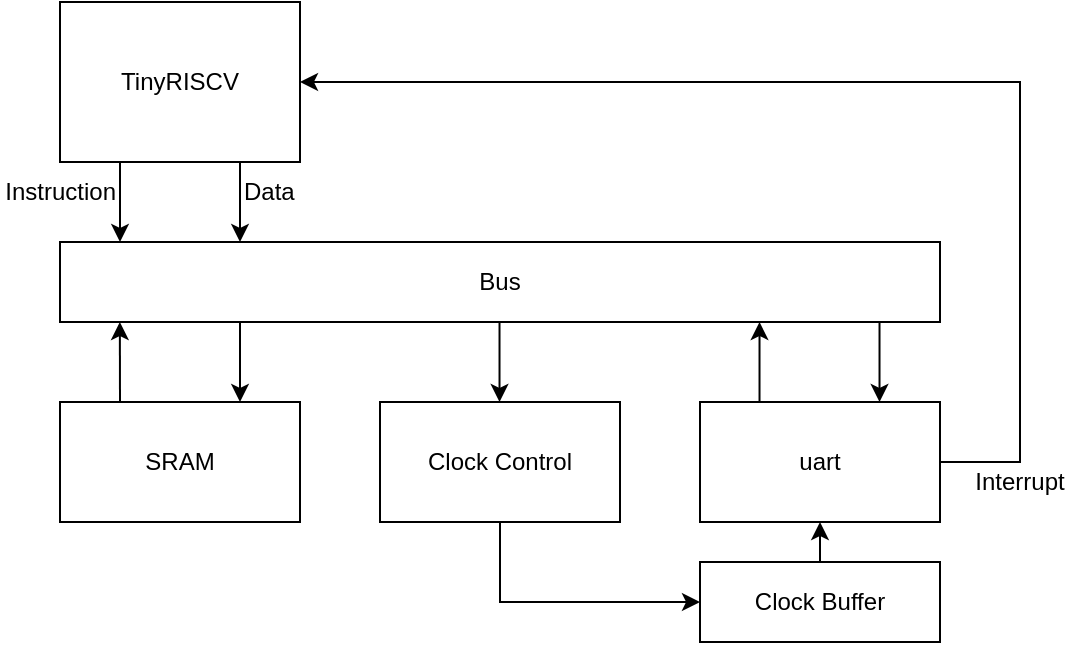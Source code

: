 <mxfile version="24.7.17">
  <diagram name="第 1 页" id="7Xnvt9XrBZrW6ZtjaX16">
    <mxGraphModel dx="842" dy="523" grid="1" gridSize="10" guides="1" tooltips="1" connect="1" arrows="1" fold="1" page="1" pageScale="1" pageWidth="827" pageHeight="1169" math="0" shadow="0">
      <root>
        <mxCell id="0" />
        <mxCell id="1" parent="0" />
        <mxCell id="SJYyNWCo_oJlkGkPaO6x-1" value="TinyRISCV" style="rounded=0;whiteSpace=wrap;html=1;" vertex="1" parent="1">
          <mxGeometry x="160" y="120" width="120" height="80" as="geometry" />
        </mxCell>
        <mxCell id="SJYyNWCo_oJlkGkPaO6x-2" value="" style="endArrow=classic;html=1;rounded=0;exitX=0.25;exitY=1;exitDx=0;exitDy=0;" edge="1" parent="1" source="SJYyNWCo_oJlkGkPaO6x-1">
          <mxGeometry width="50" height="50" relative="1" as="geometry">
            <mxPoint x="160" y="270" as="sourcePoint" />
            <mxPoint x="190" y="240" as="targetPoint" />
          </mxGeometry>
        </mxCell>
        <mxCell id="SJYyNWCo_oJlkGkPaO6x-3" value="" style="endArrow=classic;html=1;rounded=0;exitX=0.75;exitY=1;exitDx=0;exitDy=0;" edge="1" parent="1" source="SJYyNWCo_oJlkGkPaO6x-1">
          <mxGeometry width="50" height="50" relative="1" as="geometry">
            <mxPoint x="200" y="210" as="sourcePoint" />
            <mxPoint x="250" y="240" as="targetPoint" />
          </mxGeometry>
        </mxCell>
        <mxCell id="SJYyNWCo_oJlkGkPaO6x-4" value="Instruction" style="text;html=1;align=right;verticalAlign=middle;whiteSpace=wrap;rounded=0;" vertex="1" parent="1">
          <mxGeometry x="130" y="200" width="60" height="30" as="geometry" />
        </mxCell>
        <mxCell id="SJYyNWCo_oJlkGkPaO6x-5" value="Data" style="text;html=1;align=left;verticalAlign=middle;whiteSpace=wrap;rounded=0;" vertex="1" parent="1">
          <mxGeometry x="250" y="200" width="60" height="30" as="geometry" />
        </mxCell>
        <mxCell id="SJYyNWCo_oJlkGkPaO6x-6" value="Bus" style="rounded=0;whiteSpace=wrap;html=1;" vertex="1" parent="1">
          <mxGeometry x="160" y="240" width="440" height="40" as="geometry" />
        </mxCell>
        <mxCell id="SJYyNWCo_oJlkGkPaO6x-7" value="SRAM" style="rounded=0;whiteSpace=wrap;html=1;" vertex="1" parent="1">
          <mxGeometry x="160" y="320" width="120" height="60" as="geometry" />
        </mxCell>
        <mxCell id="SJYyNWCo_oJlkGkPaO6x-8" value="Clock Control" style="rounded=0;whiteSpace=wrap;html=1;" vertex="1" parent="1">
          <mxGeometry x="320" y="320" width="120" height="60" as="geometry" />
        </mxCell>
        <mxCell id="SJYyNWCo_oJlkGkPaO6x-9" value="uart" style="rounded=0;whiteSpace=wrap;html=1;" vertex="1" parent="1">
          <mxGeometry x="480" y="320" width="120" height="60" as="geometry" />
        </mxCell>
        <mxCell id="SJYyNWCo_oJlkGkPaO6x-10" value="" style="endArrow=classic;html=1;rounded=0;exitX=0.25;exitY=0;exitDx=0;exitDy=0;entryX=0.068;entryY=1;entryDx=0;entryDy=0;entryPerimeter=0;" edge="1" parent="1" source="SJYyNWCo_oJlkGkPaO6x-7" target="SJYyNWCo_oJlkGkPaO6x-6">
          <mxGeometry width="50" height="50" relative="1" as="geometry">
            <mxPoint x="130" y="350" as="sourcePoint" />
            <mxPoint x="190" y="290" as="targetPoint" />
          </mxGeometry>
        </mxCell>
        <mxCell id="SJYyNWCo_oJlkGkPaO6x-11" value="" style="endArrow=classic;html=1;rounded=0;exitX=0.25;exitY=0;exitDx=0;exitDy=0;entryX=0.068;entryY=1;entryDx=0;entryDy=0;entryPerimeter=0;" edge="1" parent="1">
          <mxGeometry width="50" height="50" relative="1" as="geometry">
            <mxPoint x="379.76" y="280" as="sourcePoint" />
            <mxPoint x="379.76" y="320" as="targetPoint" />
          </mxGeometry>
        </mxCell>
        <mxCell id="SJYyNWCo_oJlkGkPaO6x-12" value="" style="endArrow=classic;html=1;rounded=0;exitX=0.25;exitY=0;exitDx=0;exitDy=0;entryX=0.068;entryY=1;entryDx=0;entryDy=0;entryPerimeter=0;" edge="1" parent="1">
          <mxGeometry width="50" height="50" relative="1" as="geometry">
            <mxPoint x="250" y="280" as="sourcePoint" />
            <mxPoint x="250" y="320" as="targetPoint" />
          </mxGeometry>
        </mxCell>
        <mxCell id="SJYyNWCo_oJlkGkPaO6x-13" value="" style="endArrow=classic;html=1;rounded=0;exitX=0.25;exitY=0;exitDx=0;exitDy=0;entryX=0.068;entryY=1;entryDx=0;entryDy=0;entryPerimeter=0;" edge="1" parent="1">
          <mxGeometry width="50" height="50" relative="1" as="geometry">
            <mxPoint x="509.76" y="320" as="sourcePoint" />
            <mxPoint x="509.76" y="280" as="targetPoint" />
          </mxGeometry>
        </mxCell>
        <mxCell id="SJYyNWCo_oJlkGkPaO6x-14" value="" style="endArrow=classic;html=1;rounded=0;exitX=0.25;exitY=0;exitDx=0;exitDy=0;entryX=0.068;entryY=1;entryDx=0;entryDy=0;entryPerimeter=0;" edge="1" parent="1">
          <mxGeometry width="50" height="50" relative="1" as="geometry">
            <mxPoint x="569.76" y="280" as="sourcePoint" />
            <mxPoint x="569.76" y="320" as="targetPoint" />
          </mxGeometry>
        </mxCell>
        <mxCell id="SJYyNWCo_oJlkGkPaO6x-16" value="" style="endArrow=classic;html=1;rounded=0;exitX=1;exitY=0.5;exitDx=0;exitDy=0;entryX=1;entryY=0.5;entryDx=0;entryDy=0;" edge="1" parent="1" source="SJYyNWCo_oJlkGkPaO6x-9" target="SJYyNWCo_oJlkGkPaO6x-1">
          <mxGeometry width="50" height="50" relative="1" as="geometry">
            <mxPoint x="630" y="330" as="sourcePoint" />
            <mxPoint x="680" y="280" as="targetPoint" />
            <Array as="points">
              <mxPoint x="640" y="350" />
              <mxPoint x="640" y="160" />
            </Array>
          </mxGeometry>
        </mxCell>
        <mxCell id="SJYyNWCo_oJlkGkPaO6x-17" value="Interrupt" style="text;html=1;align=center;verticalAlign=middle;whiteSpace=wrap;rounded=0;" vertex="1" parent="1">
          <mxGeometry x="610" y="350" width="60" height="20" as="geometry" />
        </mxCell>
        <mxCell id="SJYyNWCo_oJlkGkPaO6x-19" value="Clock Buffer" style="rounded=0;whiteSpace=wrap;html=1;" vertex="1" parent="1">
          <mxGeometry x="480" y="400" width="120" height="40" as="geometry" />
        </mxCell>
        <mxCell id="SJYyNWCo_oJlkGkPaO6x-20" value="" style="endArrow=classic;html=1;rounded=0;entryX=0;entryY=0.5;entryDx=0;entryDy=0;exitX=0.5;exitY=1;exitDx=0;exitDy=0;" edge="1" parent="1" source="SJYyNWCo_oJlkGkPaO6x-8" target="SJYyNWCo_oJlkGkPaO6x-19">
          <mxGeometry width="50" height="50" relative="1" as="geometry">
            <mxPoint x="380" y="470" as="sourcePoint" />
            <mxPoint x="430" y="420" as="targetPoint" />
            <Array as="points">
              <mxPoint x="380" y="420" />
            </Array>
          </mxGeometry>
        </mxCell>
        <mxCell id="SJYyNWCo_oJlkGkPaO6x-21" value="" style="endArrow=classic;html=1;rounded=0;entryX=0.5;entryY=1;entryDx=0;entryDy=0;exitX=0.5;exitY=0;exitDx=0;exitDy=0;" edge="1" parent="1" source="SJYyNWCo_oJlkGkPaO6x-19" target="SJYyNWCo_oJlkGkPaO6x-9">
          <mxGeometry width="50" height="50" relative="1" as="geometry">
            <mxPoint x="500" y="500" as="sourcePoint" />
            <mxPoint x="550" y="450" as="targetPoint" />
          </mxGeometry>
        </mxCell>
      </root>
    </mxGraphModel>
  </diagram>
</mxfile>
